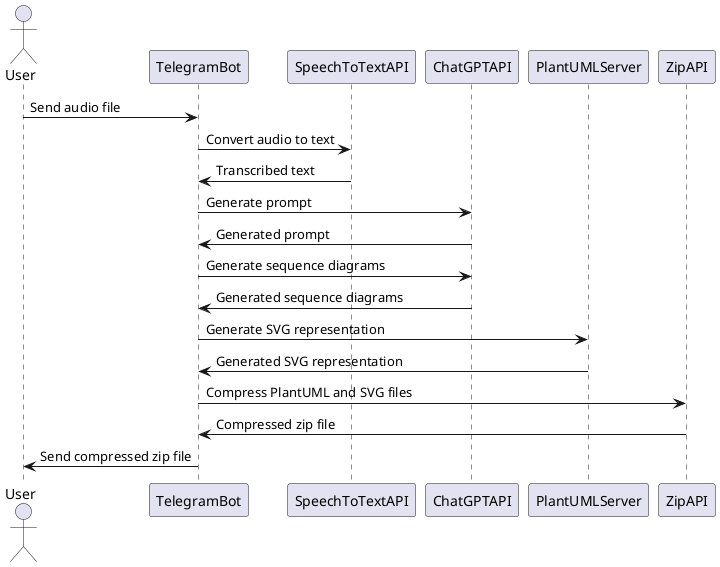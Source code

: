 @startuml
actor User

User -> TelegramBot: Send audio file
TelegramBot -> SpeechToTextAPI: Convert audio to text
SpeechToTextAPI -> TelegramBot: Transcribed text

TelegramBot -> ChatGPTAPI: Generate prompt
ChatGPTAPI -> TelegramBot: Generated prompt

TelegramBot -> ChatGPTAPI: Generate sequence diagrams
ChatGPTAPI -> TelegramBot: Generated sequence diagrams

TelegramBot -> PlantUMLServer: Generate SVG representation
PlantUMLServer -> TelegramBot: Generated SVG representation

TelegramBot -> ZipAPI: Compress PlantUML and SVG files
ZipAPI -> TelegramBot: Compressed zip file

TelegramBot -> User: Send compressed zip file
@enduml